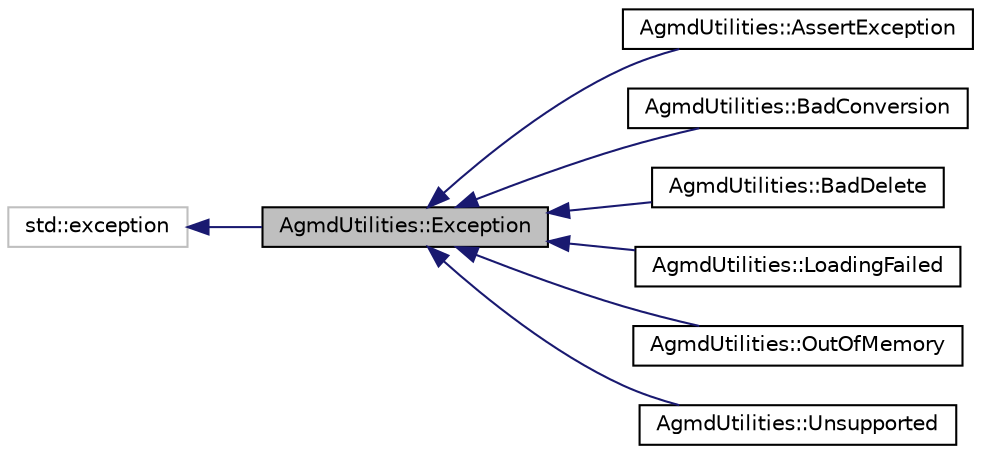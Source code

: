 digraph "AgmdUtilities::Exception"
{
  edge [fontname="Helvetica",fontsize="10",labelfontname="Helvetica",labelfontsize="10"];
  node [fontname="Helvetica",fontsize="10",shape=record];
  rankdir="LR";
  Node1 [label="AgmdUtilities::Exception",height=0.2,width=0.4,color="black", fillcolor="grey75", style="filled" fontcolor="black"];
  Node2 -> Node1 [dir="back",color="midnightblue",fontsize="10",style="solid",fontname="Helvetica"];
  Node2 [label="std::exception",height=0.2,width=0.4,color="grey75", fillcolor="white", style="filled"];
  Node1 -> Node3 [dir="back",color="midnightblue",fontsize="10",style="solid",fontname="Helvetica"];
  Node3 [label="AgmdUtilities::AssertException",height=0.2,width=0.4,color="black", fillcolor="white", style="filled",URL="$struct_agmd_utilities_1_1_assert_exception.html"];
  Node1 -> Node4 [dir="back",color="midnightblue",fontsize="10",style="solid",fontname="Helvetica"];
  Node4 [label="AgmdUtilities::BadConversion",height=0.2,width=0.4,color="black", fillcolor="white", style="filled",URL="$struct_agmd_utilities_1_1_bad_conversion.html"];
  Node1 -> Node5 [dir="back",color="midnightblue",fontsize="10",style="solid",fontname="Helvetica"];
  Node5 [label="AgmdUtilities::BadDelete",height=0.2,width=0.4,color="black", fillcolor="white", style="filled",URL="$struct_agmd_utilities_1_1_bad_delete.html"];
  Node1 -> Node6 [dir="back",color="midnightblue",fontsize="10",style="solid",fontname="Helvetica"];
  Node6 [label="AgmdUtilities::LoadingFailed",height=0.2,width=0.4,color="black", fillcolor="white", style="filled",URL="$struct_agmd_utilities_1_1_loading_failed.html"];
  Node1 -> Node7 [dir="back",color="midnightblue",fontsize="10",style="solid",fontname="Helvetica"];
  Node7 [label="AgmdUtilities::OutOfMemory",height=0.2,width=0.4,color="black", fillcolor="white", style="filled",URL="$struct_agmd_utilities_1_1_out_of_memory.html"];
  Node1 -> Node8 [dir="back",color="midnightblue",fontsize="10",style="solid",fontname="Helvetica"];
  Node8 [label="AgmdUtilities::Unsupported",height=0.2,width=0.4,color="black", fillcolor="white", style="filled",URL="$struct_agmd_utilities_1_1_unsupported.html"];
}
